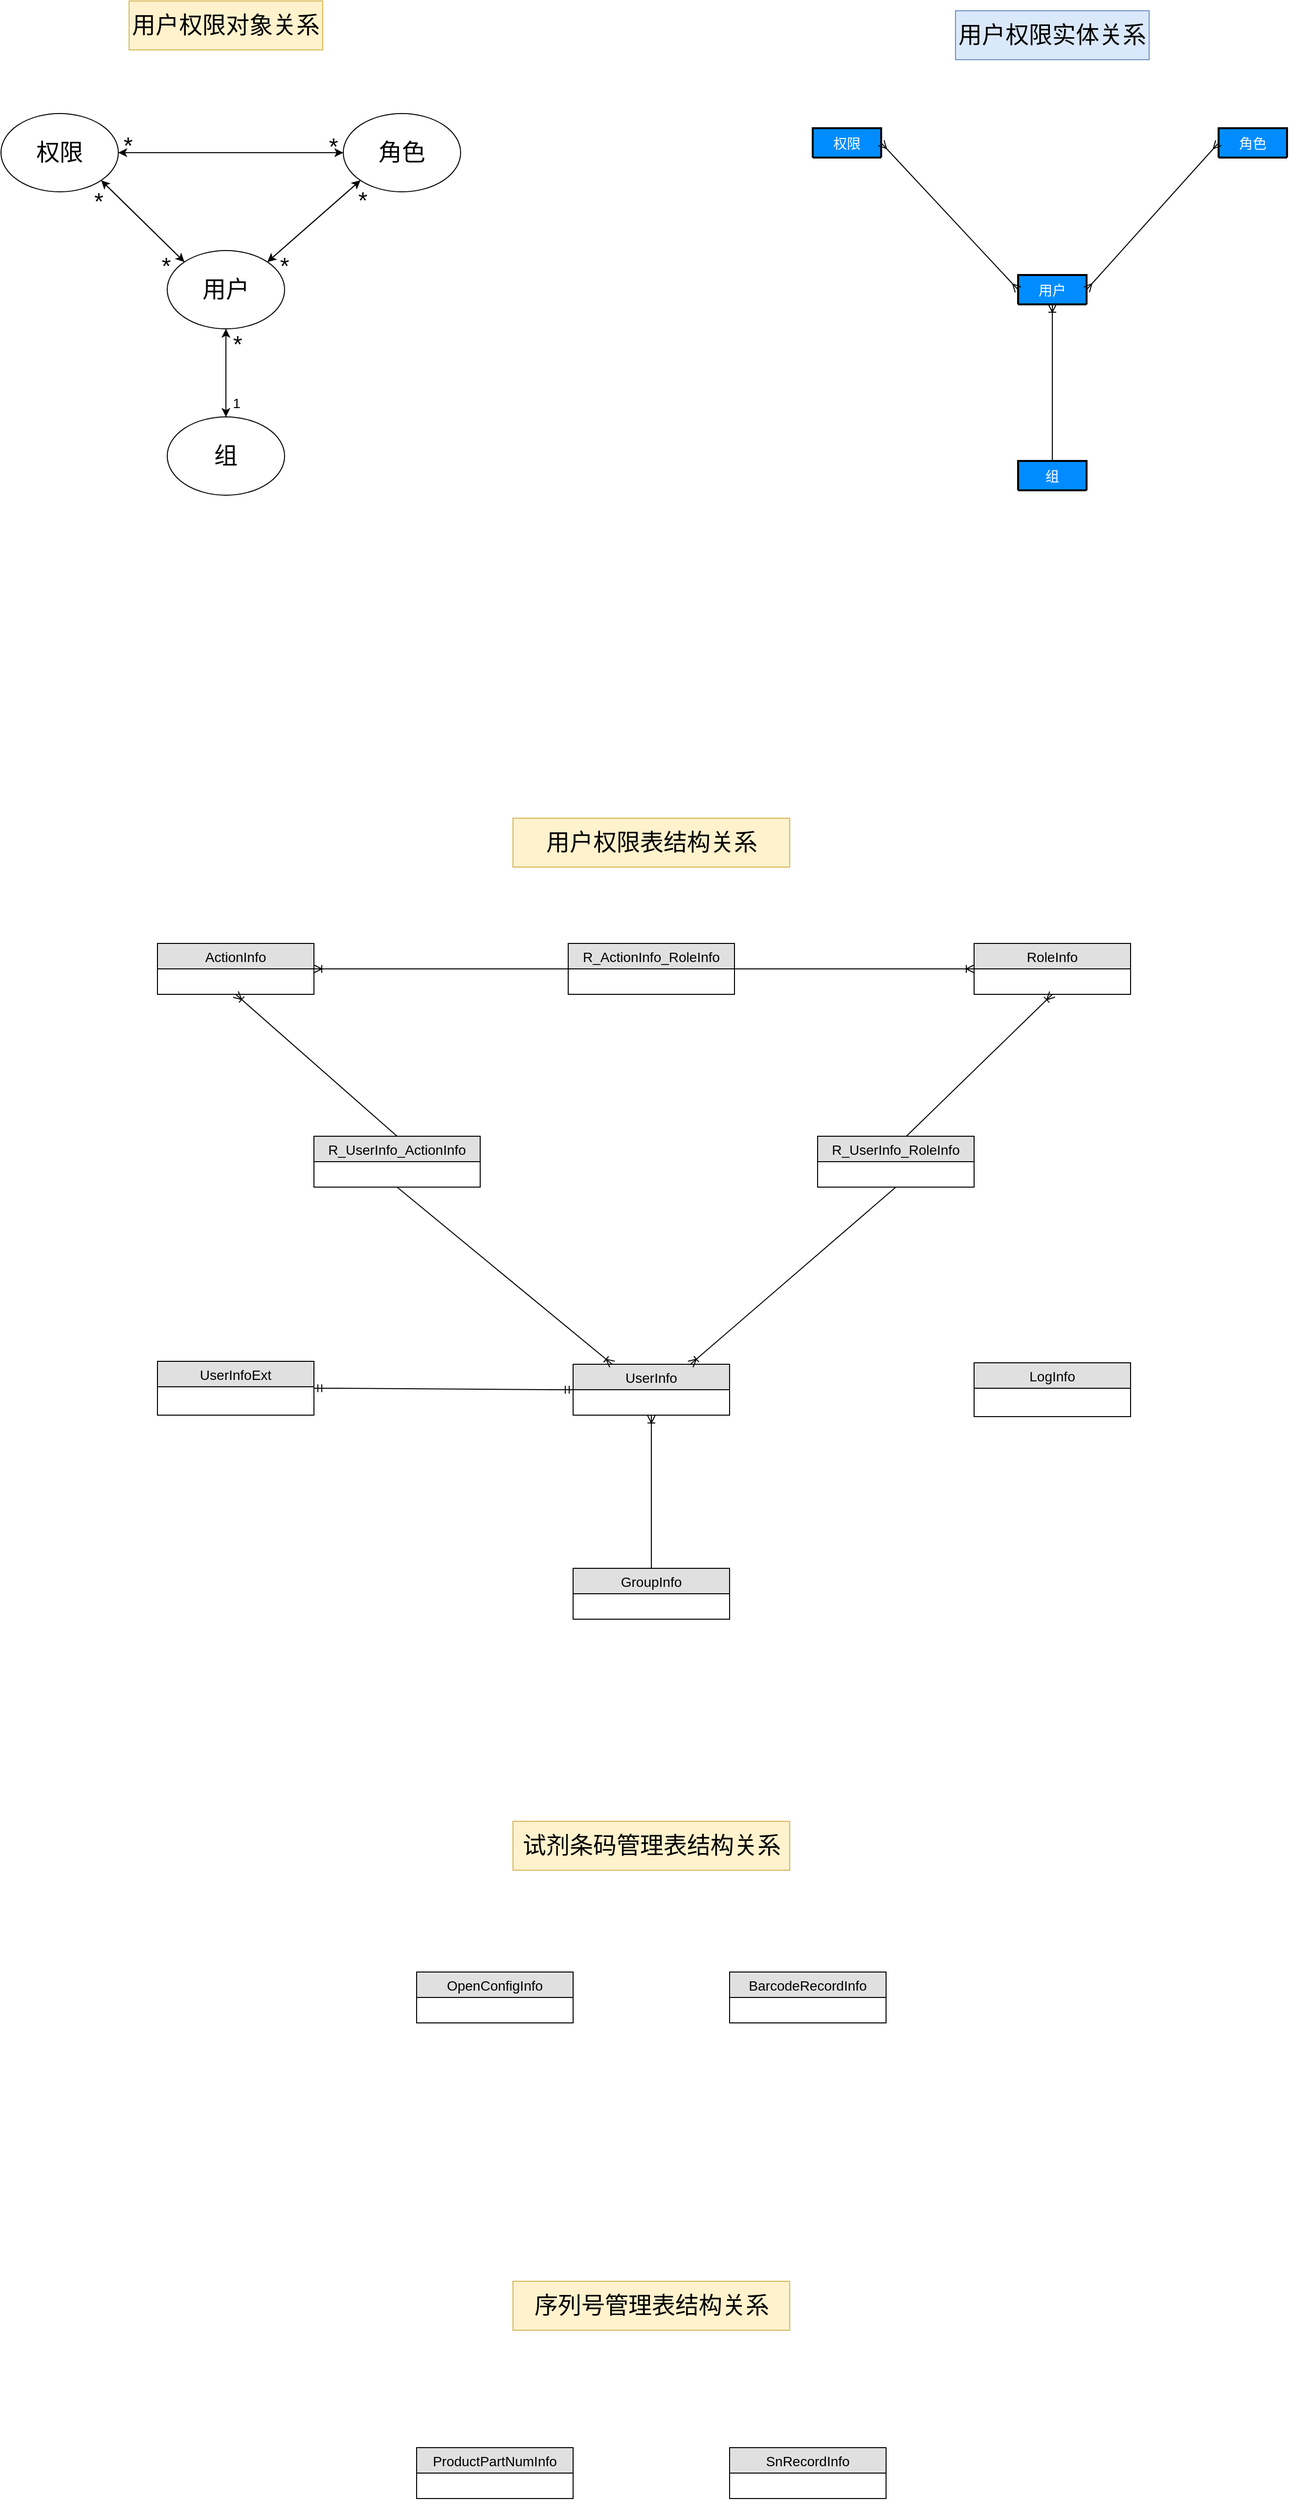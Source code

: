<mxfile version="12.5.5" type="github">
  <diagram id="ShgSd0h_c0e8bez5AuMd" name="第 1 页">
    <mxGraphModel dx="1323" dy="943" grid="1" gridSize="10" guides="1" tooltips="1" connect="1" arrows="1" fold="1" page="1" pageScale="1" pageWidth="1500" pageHeight="3000" math="0" shadow="0">
      <root>
        <mxCell id="0"/>
        <mxCell id="1" parent="0"/>
        <mxCell id="p9W-oRDzGupdlDEbVHTO-9" value="用户" style="swimlane;childLayout=stackLayout;horizontal=1;startSize=30;horizontalStack=0;fillColor=#008cff;fontColor=#FFFFFF;rounded=1;fontSize=14;fontStyle=0;strokeWidth=2;resizeParent=0;resizeLast=1;shadow=0;dashed=0;align=center;" parent="1" vertex="1" collapsed="1">
          <mxGeometry x="1090" y="400" width="70" height="30" as="geometry">
            <mxRectangle x="1090" y="400" width="160" height="120" as="alternateBounds"/>
          </mxGeometry>
        </mxCell>
        <mxCell id="p9W-oRDzGupdlDEbVHTO-11" value="角色" style="swimlane;childLayout=stackLayout;horizontal=1;startSize=30;horizontalStack=0;fillColor=#008cff;fontColor=#FFFFFF;rounded=1;fontSize=14;fontStyle=0;strokeWidth=2;resizeParent=0;resizeLast=1;shadow=0;dashed=0;align=center;" parent="1" vertex="1" collapsed="1">
          <mxGeometry x="1295" y="250" width="70" height="30" as="geometry">
            <mxRectangle x="320" y="270" width="160" height="120" as="alternateBounds"/>
          </mxGeometry>
        </mxCell>
        <mxCell id="p9W-oRDzGupdlDEbVHTO-12" value="权限" style="swimlane;childLayout=stackLayout;horizontal=1;startSize=30;horizontalStack=0;fillColor=#008cff;fontColor=#FFFFFF;rounded=1;fontSize=14;fontStyle=0;strokeWidth=2;resizeParent=0;resizeLast=1;shadow=0;dashed=0;align=center;" parent="1" vertex="1" collapsed="1">
          <mxGeometry x="880" y="250" width="70" height="30" as="geometry">
            <mxRectangle x="880" y="250" width="160" height="120" as="alternateBounds"/>
          </mxGeometry>
        </mxCell>
        <mxCell id="p9W-oRDzGupdlDEbVHTO-13" value="组" style="swimlane;childLayout=stackLayout;horizontal=1;startSize=30;horizontalStack=0;fillColor=#008cff;fontColor=#FFFFFF;rounded=1;fontSize=14;fontStyle=0;strokeWidth=2;resizeParent=0;resizeLast=1;shadow=0;dashed=0;align=center;" parent="1" vertex="1" collapsed="1">
          <mxGeometry x="1090" y="590" width="70" height="30" as="geometry">
            <mxRectangle x="320" y="270" width="160" height="120" as="alternateBounds"/>
          </mxGeometry>
        </mxCell>
        <mxCell id="p9W-oRDzGupdlDEbVHTO-22" value="" style="fontSize=12;html=1;endArrow=ERmany;startArrow=ERmany;exitX=1;exitY=0.5;exitDx=0;exitDy=0;entryX=0;entryY=0.5;entryDx=0;entryDy=0;" parent="1" source="p9W-oRDzGupdlDEbVHTO-12" target="p9W-oRDzGupdlDEbVHTO-9" edge="1">
          <mxGeometry width="100" height="100" relative="1" as="geometry">
            <mxPoint x="870" y="400" as="sourcePoint"/>
            <mxPoint x="1050" y="720" as="targetPoint"/>
          </mxGeometry>
        </mxCell>
        <mxCell id="p9W-oRDzGupdlDEbVHTO-23" value="" style="fontSize=12;html=1;endArrow=ERmany;startArrow=ERmany;entryX=0;entryY=0.5;entryDx=0;entryDy=0;exitX=1;exitY=0.5;exitDx=0;exitDy=0;" parent="1" source="p9W-oRDzGupdlDEbVHTO-9" target="p9W-oRDzGupdlDEbVHTO-11" edge="1">
          <mxGeometry width="100" height="100" relative="1" as="geometry">
            <mxPoint x="880" y="750" as="sourcePoint"/>
            <mxPoint x="980" y="650" as="targetPoint"/>
          </mxGeometry>
        </mxCell>
        <mxCell id="p9W-oRDzGupdlDEbVHTO-25" value="" style="edgeStyle=orthogonalEdgeStyle;fontSize=12;html=1;endArrow=ERoneToMany;entryX=0.5;entryY=1;entryDx=0;entryDy=0;exitX=0.5;exitY=0;exitDx=0;exitDy=0;" parent="1" source="p9W-oRDzGupdlDEbVHTO-13" target="p9W-oRDzGupdlDEbVHTO-9" edge="1">
          <mxGeometry width="100" height="100" relative="1" as="geometry">
            <mxPoint x="880" y="740" as="sourcePoint"/>
            <mxPoint x="1020" y="450" as="targetPoint"/>
          </mxGeometry>
        </mxCell>
        <mxCell id="p9W-oRDzGupdlDEbVHTO-34" style="edgeStyle=none;rounded=0;orthogonalLoop=1;jettySize=auto;html=1;exitX=0;exitY=0;exitDx=0;exitDy=0;entryX=1;entryY=1;entryDx=0;entryDy=0;" parent="1" source="p9W-oRDzGupdlDEbVHTO-26" target="p9W-oRDzGupdlDEbVHTO-32" edge="1">
          <mxGeometry relative="1" as="geometry"/>
        </mxCell>
        <mxCell id="p9W-oRDzGupdlDEbVHTO-36" style="edgeStyle=none;rounded=0;orthogonalLoop=1;jettySize=auto;html=1;exitX=1;exitY=0;exitDx=0;exitDy=0;entryX=0;entryY=1;entryDx=0;entryDy=0;" parent="1" source="p9W-oRDzGupdlDEbVHTO-26" target="p9W-oRDzGupdlDEbVHTO-31" edge="1">
          <mxGeometry relative="1" as="geometry"/>
        </mxCell>
        <mxCell id="p9W-oRDzGupdlDEbVHTO-41" style="edgeStyle=none;rounded=0;orthogonalLoop=1;jettySize=auto;html=1;exitX=0.5;exitY=1;exitDx=0;exitDy=0;entryX=0.5;entryY=0;entryDx=0;entryDy=0;" parent="1" source="p9W-oRDzGupdlDEbVHTO-26" target="p9W-oRDzGupdlDEbVHTO-30" edge="1">
          <mxGeometry relative="1" as="geometry"/>
        </mxCell>
        <mxCell id="p9W-oRDzGupdlDEbVHTO-26" value="&lt;font style=&quot;font-size: 24px&quot;&gt;用户&lt;/font&gt;" style="ellipse;whiteSpace=wrap;html=1;" parent="1" vertex="1">
          <mxGeometry x="220" y="375" width="120" height="80" as="geometry"/>
        </mxCell>
        <mxCell id="p9W-oRDzGupdlDEbVHTO-42" style="edgeStyle=none;rounded=0;orthogonalLoop=1;jettySize=auto;html=1;exitX=0.5;exitY=0;exitDx=0;exitDy=0;entryX=0.5;entryY=1;entryDx=0;entryDy=0;" parent="1" source="p9W-oRDzGupdlDEbVHTO-30" target="p9W-oRDzGupdlDEbVHTO-26" edge="1">
          <mxGeometry relative="1" as="geometry"/>
        </mxCell>
        <mxCell id="p9W-oRDzGupdlDEbVHTO-30" value="&lt;font style=&quot;font-size: 24px&quot;&gt;组&lt;/font&gt;" style="ellipse;whiteSpace=wrap;html=1;" parent="1" vertex="1">
          <mxGeometry x="220" y="545" width="120" height="80" as="geometry"/>
        </mxCell>
        <mxCell id="p9W-oRDzGupdlDEbVHTO-37" style="edgeStyle=none;rounded=0;orthogonalLoop=1;jettySize=auto;html=1;exitX=0;exitY=1;exitDx=0;exitDy=0;entryX=1;entryY=0;entryDx=0;entryDy=0;" parent="1" source="p9W-oRDzGupdlDEbVHTO-31" target="p9W-oRDzGupdlDEbVHTO-26" edge="1">
          <mxGeometry relative="1" as="geometry"/>
        </mxCell>
        <mxCell id="p9W-oRDzGupdlDEbVHTO-46" style="edgeStyle=none;rounded=0;orthogonalLoop=1;jettySize=auto;html=1;exitX=0;exitY=0.5;exitDx=0;exitDy=0;entryX=1;entryY=0.5;entryDx=0;entryDy=0;" parent="1" source="p9W-oRDzGupdlDEbVHTO-31" target="p9W-oRDzGupdlDEbVHTO-32" edge="1">
          <mxGeometry relative="1" as="geometry"/>
        </mxCell>
        <mxCell id="p9W-oRDzGupdlDEbVHTO-31" value="&lt;font style=&quot;font-size: 24px&quot;&gt;角色&lt;/font&gt;" style="ellipse;whiteSpace=wrap;html=1;" parent="1" vertex="1">
          <mxGeometry x="400" y="235" width="120" height="80" as="geometry"/>
        </mxCell>
        <mxCell id="p9W-oRDzGupdlDEbVHTO-33" style="edgeStyle=none;rounded=0;orthogonalLoop=1;jettySize=auto;html=1;exitX=1;exitY=1;exitDx=0;exitDy=0;entryX=0;entryY=0;entryDx=0;entryDy=0;" parent="1" source="p9W-oRDzGupdlDEbVHTO-32" target="p9W-oRDzGupdlDEbVHTO-26" edge="1">
          <mxGeometry relative="1" as="geometry"/>
        </mxCell>
        <mxCell id="p9W-oRDzGupdlDEbVHTO-45" style="edgeStyle=none;rounded=0;orthogonalLoop=1;jettySize=auto;html=1;entryX=0;entryY=0.5;entryDx=0;entryDy=0;" parent="1" source="p9W-oRDzGupdlDEbVHTO-32" target="p9W-oRDzGupdlDEbVHTO-31" edge="1">
          <mxGeometry relative="1" as="geometry"/>
        </mxCell>
        <mxCell id="p9W-oRDzGupdlDEbVHTO-32" value="&lt;font style=&quot;font-size: 24px&quot;&gt;权限&lt;/font&gt;" style="ellipse;whiteSpace=wrap;html=1;" parent="1" vertex="1">
          <mxGeometry x="50" y="235" width="120" height="80" as="geometry"/>
        </mxCell>
        <mxCell id="p9W-oRDzGupdlDEbVHTO-35" value="&lt;font style=&quot;font-size: 24px&quot;&gt;*&lt;/font&gt;" style="text;html=1;strokeColor=none;fillColor=none;align=center;verticalAlign=middle;whiteSpace=wrap;rounded=0;" parent="1" vertex="1">
          <mxGeometry x="130" y="315" width="40" height="20" as="geometry"/>
        </mxCell>
        <mxCell id="p9W-oRDzGupdlDEbVHTO-38" value="&lt;font style=&quot;font-size: 24px&quot;&gt;*&lt;/font&gt;" style="text;html=1;strokeColor=none;fillColor=none;align=center;verticalAlign=middle;whiteSpace=wrap;rounded=0;" parent="1" vertex="1">
          <mxGeometry x="199" y="381" width="40" height="20" as="geometry"/>
        </mxCell>
        <mxCell id="p9W-oRDzGupdlDEbVHTO-39" value="&lt;font style=&quot;font-size: 24px&quot;&gt;*&lt;/font&gt;" style="text;html=1;strokeColor=none;fillColor=none;align=center;verticalAlign=middle;whiteSpace=wrap;rounded=0;" parent="1" vertex="1">
          <mxGeometry x="400" y="314" width="40" height="20" as="geometry"/>
        </mxCell>
        <mxCell id="p9W-oRDzGupdlDEbVHTO-40" value="&lt;font style=&quot;font-size: 24px&quot;&gt;*&lt;/font&gt;" style="text;html=1;strokeColor=none;fillColor=none;align=center;verticalAlign=middle;whiteSpace=wrap;rounded=0;" parent="1" vertex="1">
          <mxGeometry x="320" y="381" width="40" height="20" as="geometry"/>
        </mxCell>
        <mxCell id="p9W-oRDzGupdlDEbVHTO-43" value="&lt;font style=&quot;font-size: 24px&quot;&gt;*&lt;/font&gt;" style="text;html=1;strokeColor=none;fillColor=none;align=center;verticalAlign=middle;whiteSpace=wrap;rounded=0;" parent="1" vertex="1">
          <mxGeometry x="272" y="461" width="40" height="20" as="geometry"/>
        </mxCell>
        <mxCell id="p9W-oRDzGupdlDEbVHTO-44" value="&lt;font style=&quot;font-size: 14px&quot;&gt;1&lt;/font&gt;" style="text;html=1;strokeColor=none;fillColor=none;align=center;verticalAlign=middle;whiteSpace=wrap;rounded=0;" parent="1" vertex="1">
          <mxGeometry x="272" y="521" width="38" height="20" as="geometry"/>
        </mxCell>
        <mxCell id="p9W-oRDzGupdlDEbVHTO-47" value="&lt;font style=&quot;font-size: 24px&quot;&gt;*&lt;/font&gt;" style="text;html=1;strokeColor=none;fillColor=none;align=center;verticalAlign=middle;whiteSpace=wrap;rounded=0;" parent="1" vertex="1">
          <mxGeometry x="160" y="258" width="40" height="20" as="geometry"/>
        </mxCell>
        <mxCell id="p9W-oRDzGupdlDEbVHTO-50" value="&lt;font style=&quot;font-size: 24px&quot;&gt;*&lt;/font&gt;" style="text;html=1;strokeColor=none;fillColor=none;align=center;verticalAlign=middle;whiteSpace=wrap;rounded=0;" parent="1" vertex="1">
          <mxGeometry x="370" y="259" width="40" height="20" as="geometry"/>
        </mxCell>
        <mxCell id="xwQmwALtmVTblda4ovLy-28" value="UserInfo" style="swimlane;fontStyle=0;childLayout=stackLayout;horizontal=1;startSize=26;fillColor=#e0e0e0;horizontalStack=0;resizeParent=1;resizeParentMax=0;resizeLast=0;collapsible=1;marginBottom=0;swimlaneFillColor=#ffffff;align=center;fontSize=14;" parent="1" vertex="1">
          <mxGeometry x="635" y="1513" width="160" height="52" as="geometry"/>
        </mxCell>
        <mxCell id="xwQmwALtmVTblda4ovLy-32" value="GroupInfo" style="swimlane;fontStyle=0;childLayout=stackLayout;horizontal=1;startSize=26;fillColor=#e0e0e0;horizontalStack=0;resizeParent=1;resizeParentMax=0;resizeLast=0;collapsible=1;marginBottom=0;swimlaneFillColor=#ffffff;align=center;fontSize=14;" parent="1" vertex="1">
          <mxGeometry x="635" y="1721.5" width="160" height="52" as="geometry"/>
        </mxCell>
        <mxCell id="xwQmwALtmVTblda4ovLy-33" value="ActionInfo" style="swimlane;fontStyle=0;childLayout=stackLayout;horizontal=1;startSize=26;fillColor=#e0e0e0;horizontalStack=0;resizeParent=1;resizeParentMax=0;resizeLast=0;collapsible=1;marginBottom=0;swimlaneFillColor=#ffffff;align=center;fontSize=14;" parent="1" vertex="1">
          <mxGeometry x="210" y="1083" width="160" height="52" as="geometry"/>
        </mxCell>
        <mxCell id="xwQmwALtmVTblda4ovLy-34" value="" style="fontSize=12;html=1;endArrow=ERoneToMany;entryX=0.5;entryY=1;entryDx=0;entryDy=0;exitX=0.5;exitY=0;exitDx=0;exitDy=0;" parent="1" source="xwQmwALtmVTblda4ovLy-32" target="xwQmwALtmVTblda4ovLy-28" edge="1">
          <mxGeometry width="100" height="100" relative="1" as="geometry">
            <mxPoint x="43" y="1899.5" as="sourcePoint"/>
            <mxPoint x="143" y="1799.5" as="targetPoint"/>
          </mxGeometry>
        </mxCell>
        <mxCell id="xwQmwALtmVTblda4ovLy-39" value="RoleInfo" style="swimlane;fontStyle=0;childLayout=stackLayout;horizontal=1;startSize=26;fillColor=#e0e0e0;horizontalStack=0;resizeParent=1;resizeParentMax=0;resizeLast=0;collapsible=1;marginBottom=0;swimlaneFillColor=#ffffff;align=center;fontSize=14;" parent="1" vertex="1">
          <mxGeometry x="1045" y="1083" width="160" height="52" as="geometry"/>
        </mxCell>
        <mxCell id="xwQmwALtmVTblda4ovLy-42" value="R_UserInfo_RoleInfo" style="swimlane;fontStyle=0;childLayout=stackLayout;horizontal=1;startSize=26;fillColor=#e0e0e0;horizontalStack=0;resizeParent=1;resizeParentMax=0;resizeLast=0;collapsible=1;marginBottom=0;swimlaneFillColor=#ffffff;align=center;fontSize=14;" parent="1" vertex="1">
          <mxGeometry x="885" y="1280" width="160" height="52" as="geometry"/>
        </mxCell>
        <mxCell id="xwQmwALtmVTblda4ovLy-43" value="" style="fontSize=12;html=1;endArrow=ERoneToMany;entryX=0.5;entryY=1;entryDx=0;entryDy=0;exitX=0.569;exitY=-0.005;exitDx=0;exitDy=0;exitPerimeter=0;" parent="1" source="xwQmwALtmVTblda4ovLy-42" target="xwQmwALtmVTblda4ovLy-39" edge="1">
          <mxGeometry width="100" height="100" relative="1" as="geometry">
            <mxPoint x="929.5" y="1513" as="sourcePoint"/>
            <mxPoint x="929.5" y="1356.5" as="targetPoint"/>
          </mxGeometry>
        </mxCell>
        <mxCell id="xwQmwALtmVTblda4ovLy-44" value="" style="fontSize=12;html=1;endArrow=ERoneToMany;entryX=0.75;entryY=0;entryDx=0;entryDy=0;exitX=0.5;exitY=1;exitDx=0;exitDy=0;" parent="1" source="xwQmwALtmVTblda4ovLy-42" target="xwQmwALtmVTblda4ovLy-28" edge="1">
          <mxGeometry width="100" height="100" relative="1" as="geometry">
            <mxPoint x="951.04" y="1289.74" as="sourcePoint"/>
            <mxPoint x="1135" y="1145" as="targetPoint"/>
          </mxGeometry>
        </mxCell>
        <mxCell id="xwQmwALtmVTblda4ovLy-45" value="R_UserInfo_ActionInfo" style="swimlane;fontStyle=0;childLayout=stackLayout;horizontal=1;startSize=26;fillColor=#e0e0e0;horizontalStack=0;resizeParent=1;resizeParentMax=0;resizeLast=0;collapsible=1;marginBottom=0;swimlaneFillColor=#ffffff;align=center;fontSize=14;" parent="1" vertex="1">
          <mxGeometry x="370" y="1280" width="170" height="52" as="geometry"/>
        </mxCell>
        <mxCell id="xwQmwALtmVTblda4ovLy-46" value="" style="fontSize=12;html=1;endArrow=ERoneToMany;entryX=0.25;entryY=0;entryDx=0;entryDy=0;exitX=0.5;exitY=1;exitDx=0;exitDy=0;" parent="1" source="xwQmwALtmVTblda4ovLy-45" target="xwQmwALtmVTblda4ovLy-28" edge="1">
          <mxGeometry width="100" height="100" relative="1" as="geometry">
            <mxPoint x="940" y="1342" as="sourcePoint"/>
            <mxPoint x="790" y="1523" as="targetPoint"/>
          </mxGeometry>
        </mxCell>
        <mxCell id="xwQmwALtmVTblda4ovLy-47" value="" style="fontSize=12;html=1;endArrow=ERoneToMany;entryX=0.5;entryY=1;entryDx=0;entryDy=0;exitX=0.5;exitY=0;exitDx=0;exitDy=0;" parent="1" source="xwQmwALtmVTblda4ovLy-45" target="xwQmwALtmVTblda4ovLy-33" edge="1">
          <mxGeometry width="100" height="100" relative="1" as="geometry">
            <mxPoint x="951.04" y="1289.74" as="sourcePoint"/>
            <mxPoint x="1135" y="1145" as="targetPoint"/>
          </mxGeometry>
        </mxCell>
        <mxCell id="xwQmwALtmVTblda4ovLy-48" value="R_ActionInfo_RoleInfo" style="swimlane;fontStyle=0;childLayout=stackLayout;horizontal=1;startSize=26;fillColor=#e0e0e0;horizontalStack=0;resizeParent=1;resizeParentMax=0;resizeLast=0;collapsible=1;marginBottom=0;swimlaneFillColor=#ffffff;align=center;fontSize=14;" parent="1" vertex="1">
          <mxGeometry x="630" y="1083" width="170" height="52" as="geometry"/>
        </mxCell>
        <mxCell id="xwQmwALtmVTblda4ovLy-49" value="" style="fontSize=12;html=1;endArrow=ERoneToMany;entryX=1;entryY=0.5;entryDx=0;entryDy=0;exitX=0;exitY=0.5;exitDx=0;exitDy=0;" parent="1" source="xwQmwALtmVTblda4ovLy-48" target="xwQmwALtmVTblda4ovLy-33" edge="1">
          <mxGeometry width="100" height="100" relative="1" as="geometry">
            <mxPoint x="475" y="1290" as="sourcePoint"/>
            <mxPoint x="300" y="1145" as="targetPoint"/>
          </mxGeometry>
        </mxCell>
        <mxCell id="xwQmwALtmVTblda4ovLy-50" value="" style="fontSize=12;html=1;endArrow=ERoneToMany;entryX=0;entryY=0.5;entryDx=0;entryDy=0;exitX=1;exitY=0.5;exitDx=0;exitDy=0;" parent="1" source="xwQmwALtmVTblda4ovLy-48" target="xwQmwALtmVTblda4ovLy-39" edge="1">
          <mxGeometry width="100" height="100" relative="1" as="geometry">
            <mxPoint x="640" y="1119" as="sourcePoint"/>
            <mxPoint x="380" y="1119" as="targetPoint"/>
          </mxGeometry>
        </mxCell>
        <mxCell id="xwQmwALtmVTblda4ovLy-52" value="UserInfoExt" style="swimlane;fontStyle=0;childLayout=stackLayout;horizontal=1;startSize=26;fillColor=#e0e0e0;horizontalStack=0;resizeParent=1;resizeParentMax=0;resizeLast=0;collapsible=1;marginBottom=0;swimlaneFillColor=#ffffff;align=center;fontSize=14;" parent="1" vertex="1">
          <mxGeometry x="210" y="1510" width="160" height="55" as="geometry"/>
        </mxCell>
        <mxCell id="xwQmwALtmVTblda4ovLy-53" value="" style="edgeStyle=entityRelationEdgeStyle;fontSize=12;html=1;endArrow=ERmandOne;startArrow=ERmandOne;entryX=0;entryY=0.5;entryDx=0;entryDy=0;exitX=1;exitY=0.5;exitDx=0;exitDy=0;" parent="1" source="xwQmwALtmVTblda4ovLy-52" target="xwQmwALtmVTblda4ovLy-28" edge="1">
          <mxGeometry width="100" height="100" relative="1" as="geometry">
            <mxPoint x="130" y="1890" as="sourcePoint"/>
            <mxPoint x="230" y="1790" as="targetPoint"/>
          </mxGeometry>
        </mxCell>
        <mxCell id="xwQmwALtmVTblda4ovLy-54" value="&lt;font style=&quot;font-size: 24px&quot;&gt;用户权限对象关系&lt;/font&gt;" style="text;html=1;strokeColor=#d6b656;fillColor=#fff2cc;align=center;verticalAlign=middle;whiteSpace=wrap;rounded=0;" parent="1" vertex="1">
          <mxGeometry x="181" y="120" width="198" height="50" as="geometry"/>
        </mxCell>
        <mxCell id="xwQmwALtmVTblda4ovLy-56" value="&lt;font style=&quot;font-size: 24px&quot;&gt;用户权限表结构关系&lt;/font&gt;" style="text;html=1;strokeColor=#d6b656;fillColor=#fff2cc;align=center;verticalAlign=middle;whiteSpace=wrap;rounded=0;" parent="1" vertex="1">
          <mxGeometry x="573.5" y="955" width="283" height="50" as="geometry"/>
        </mxCell>
        <mxCell id="xwQmwALtmVTblda4ovLy-59" value="&lt;font style=&quot;font-size: 24px&quot;&gt;试剂条码管理表结构关系&lt;/font&gt;" style="text;html=1;strokeColor=#d6b656;fillColor=#fff2cc;align=center;verticalAlign=middle;whiteSpace=wrap;rounded=0;" parent="1" vertex="1">
          <mxGeometry x="573.5" y="1980" width="283" height="50" as="geometry"/>
        </mxCell>
        <mxCell id="xwQmwALtmVTblda4ovLy-60" value="OpenConfigInfo" style="swimlane;fontStyle=0;childLayout=stackLayout;horizontal=1;startSize=26;fillColor=#e0e0e0;horizontalStack=0;resizeParent=1;resizeParentMax=0;resizeLast=0;collapsible=1;marginBottom=0;swimlaneFillColor=#ffffff;align=center;fontSize=14;" parent="1" vertex="1">
          <mxGeometry x="475" y="2134" width="160" height="52" as="geometry"/>
        </mxCell>
        <mxCell id="xwQmwALtmVTblda4ovLy-61" value="BarcodeRecordInfo" style="swimlane;fontStyle=0;childLayout=stackLayout;horizontal=1;startSize=26;fillColor=#e0e0e0;horizontalStack=0;resizeParent=1;resizeParentMax=0;resizeLast=0;collapsible=1;marginBottom=0;swimlaneFillColor=#ffffff;align=center;fontSize=14;" parent="1" vertex="1">
          <mxGeometry x="795" y="2134" width="160" height="52" as="geometry"/>
        </mxCell>
        <mxCell id="xwQmwALtmVTblda4ovLy-62" value="&lt;font style=&quot;font-size: 24px&quot;&gt;序列号管理表结构关系&lt;/font&gt;" style="text;html=1;strokeColor=#d6b656;fillColor=#fff2cc;align=center;verticalAlign=middle;whiteSpace=wrap;rounded=0;" parent="1" vertex="1">
          <mxGeometry x="573.5" y="2450" width="283" height="50" as="geometry"/>
        </mxCell>
        <mxCell id="xwQmwALtmVTblda4ovLy-63" value="ProductPartNumInfo" style="swimlane;fontStyle=0;childLayout=stackLayout;horizontal=1;startSize=26;fillColor=#e0e0e0;horizontalStack=0;resizeParent=1;resizeParentMax=0;resizeLast=0;collapsible=1;marginBottom=0;swimlaneFillColor=#ffffff;align=center;fontSize=14;" parent="1" vertex="1">
          <mxGeometry x="475" y="2620" width="160" height="52" as="geometry"/>
        </mxCell>
        <mxCell id="xwQmwALtmVTblda4ovLy-64" value="SnRecordInfo" style="swimlane;fontStyle=0;childLayout=stackLayout;horizontal=1;startSize=26;fillColor=#e0e0e0;horizontalStack=0;resizeParent=1;resizeParentMax=0;resizeLast=0;collapsible=1;marginBottom=0;swimlaneFillColor=#ffffff;align=center;fontSize=14;" parent="1" vertex="1">
          <mxGeometry x="795" y="2620" width="160" height="52" as="geometry"/>
        </mxCell>
        <mxCell id="xwQmwALtmVTblda4ovLy-65" value="LogInfo" style="swimlane;fontStyle=0;childLayout=stackLayout;horizontal=1;startSize=26;fillColor=#e0e0e0;horizontalStack=0;resizeParent=1;resizeParentMax=0;resizeLast=0;collapsible=1;marginBottom=0;swimlaneFillColor=#ffffff;align=center;fontSize=14;" parent="1" vertex="1">
          <mxGeometry x="1045" y="1511.5" width="160" height="55" as="geometry"/>
        </mxCell>
        <mxCell id="xwQmwALtmVTblda4ovLy-66" value="&lt;font style=&quot;font-size: 24px&quot;&gt;用户权限实体关系&lt;/font&gt;" style="text;html=1;strokeColor=#6c8ebf;fillColor=#dae8fc;align=center;verticalAlign=middle;whiteSpace=wrap;rounded=0;" parent="1" vertex="1">
          <mxGeometry x="1026" y="130" width="198" height="50" as="geometry"/>
        </mxCell>
      </root>
    </mxGraphModel>
  </diagram>
</mxfile>
